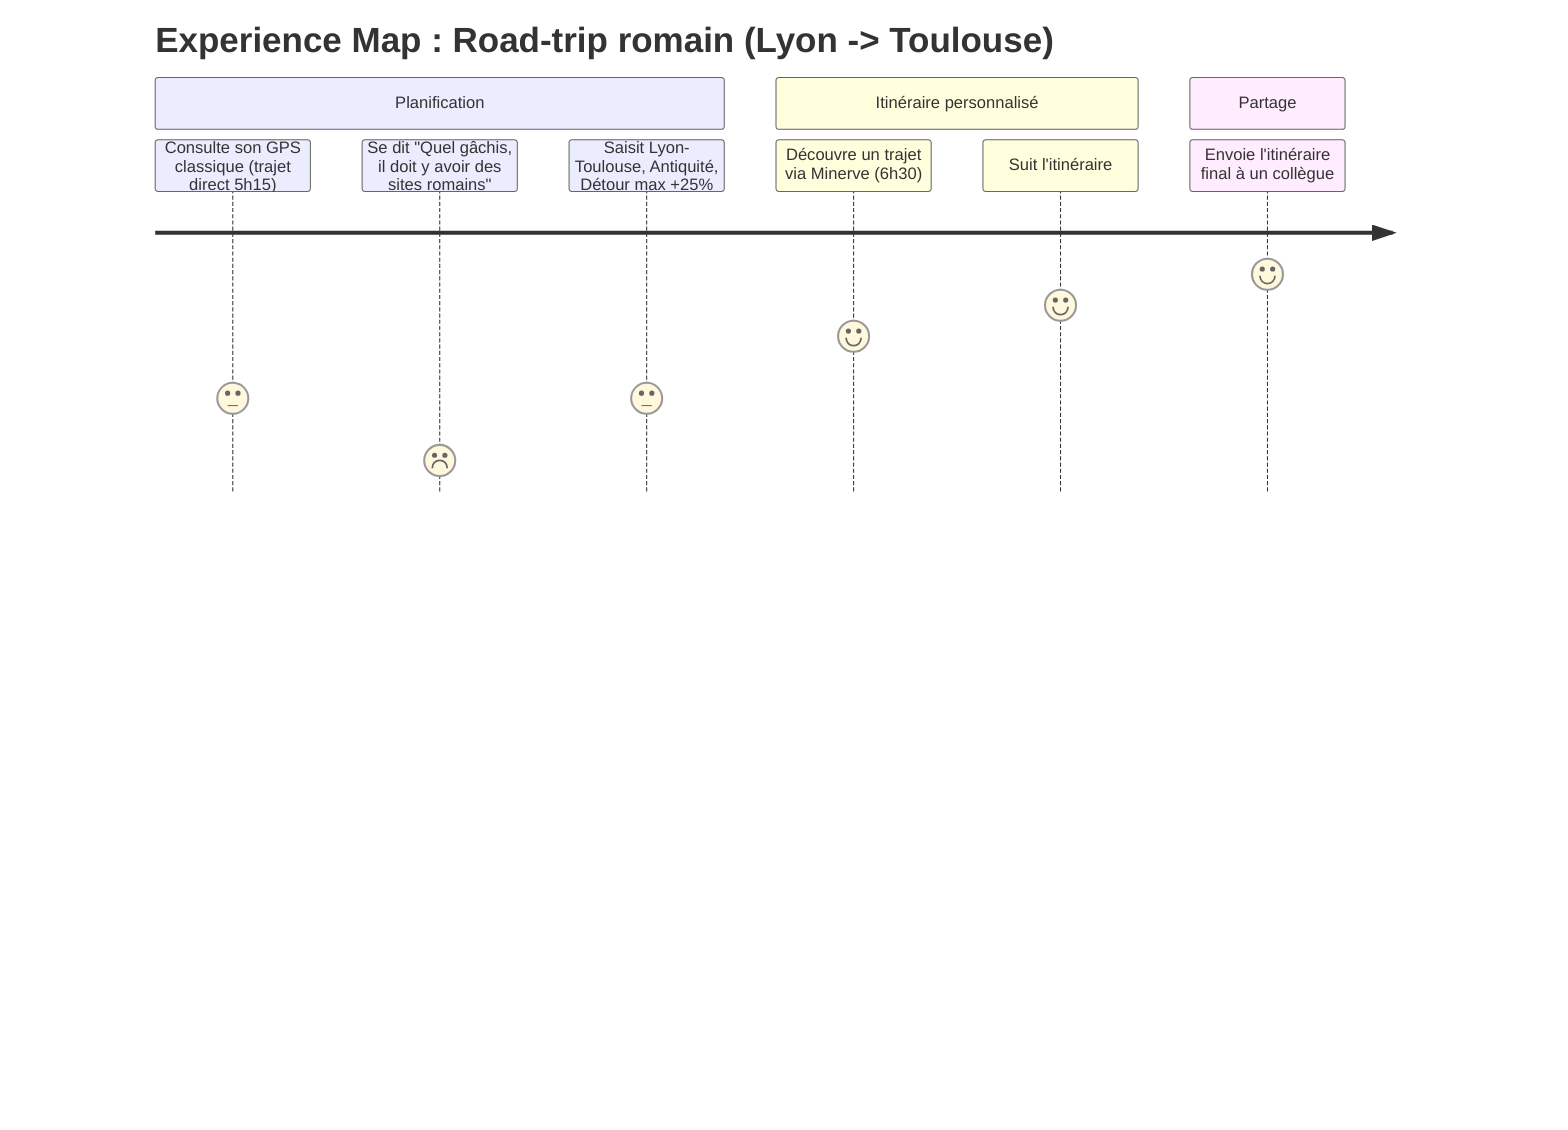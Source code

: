 journey
    title Experience Map : Road-trip romain (Lyon -> Toulouse)
    section Planification
      Consulte son GPS classique (trajet direct 5h15): 3
      Se dit "Quel gâchis, il doit y avoir des sites romains": 1
      Saisit Lyon-Toulouse, Antiquité, Détour max +25%: 3
    section Itinéraire personnalisé
      Découvre un trajet via Minerve (6h30): 5
      Suit l'itinéraire: 6
    section Partage
      Envoie l'itinéraire final à un collègue: 7